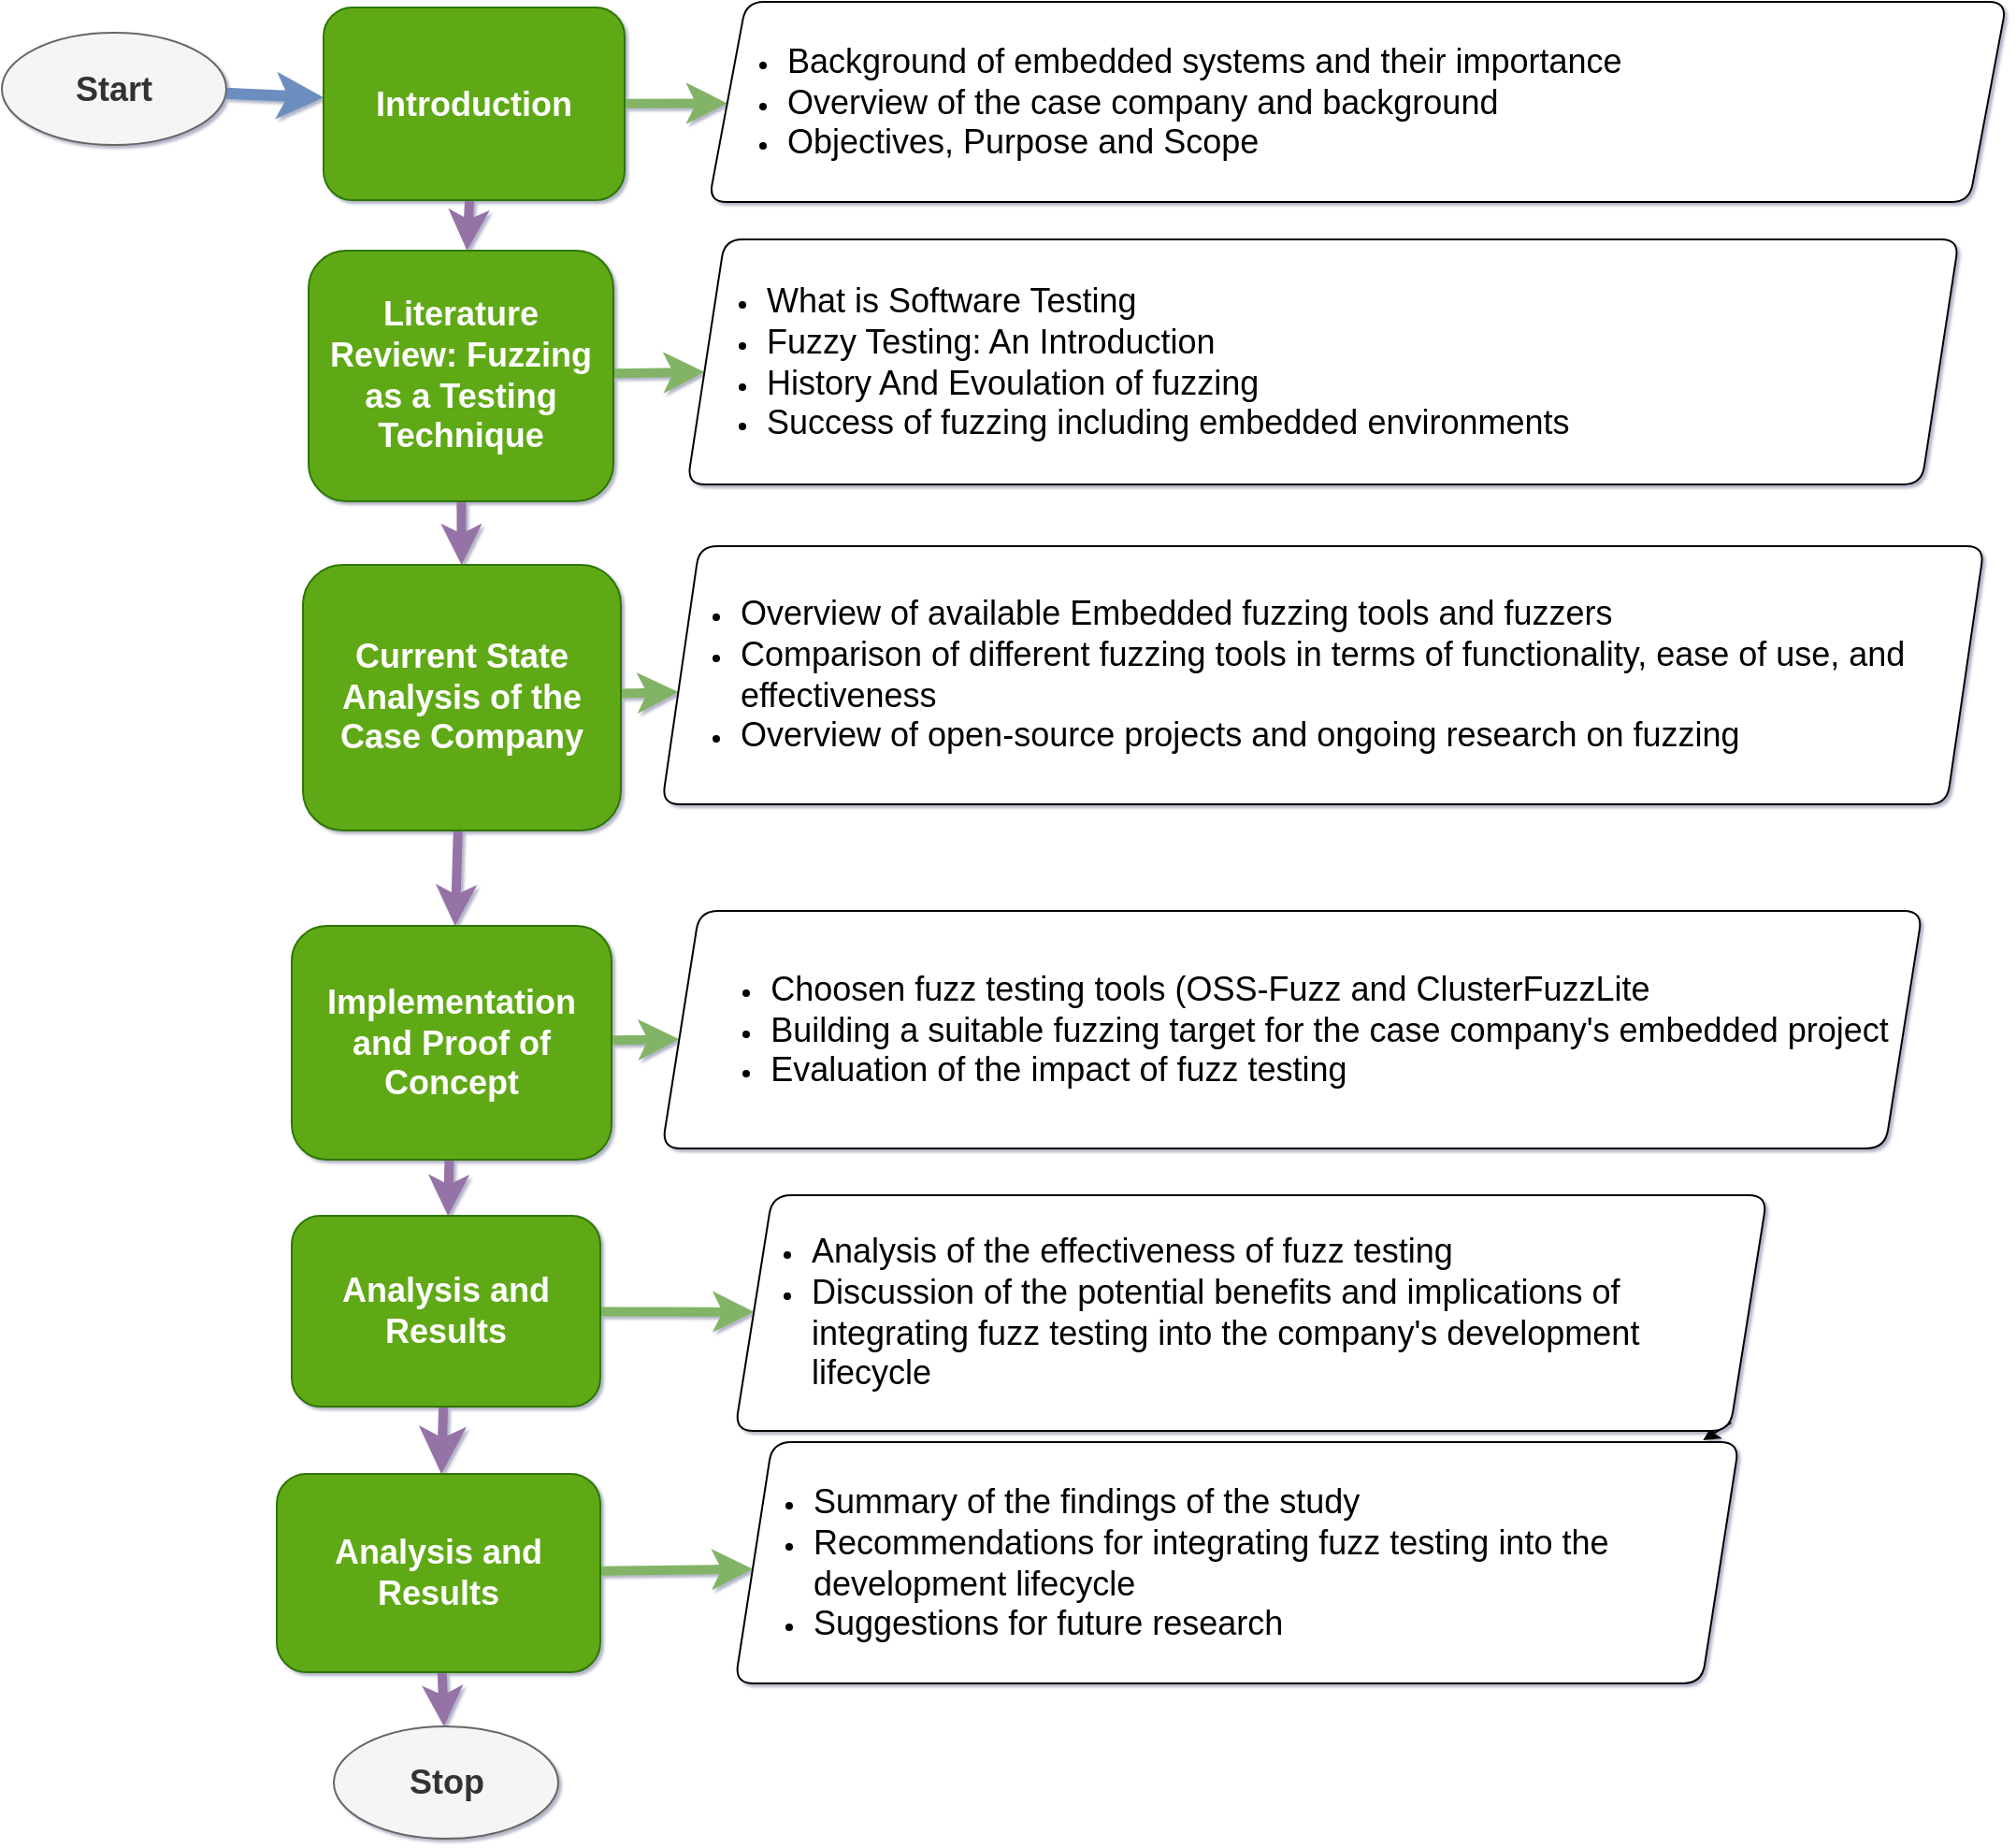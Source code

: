 <mxfile>
    <diagram id="7FGddztJ5h3-KlylFDby" name="Page-1">
        <mxGraphModel dx="1712" dy="1716" grid="0" gridSize="10" guides="1" tooltips="1" connect="1" arrows="1" fold="1" page="1" pageScale="1" pageWidth="850" pageHeight="1100" background="#FFFFFF" math="0" shadow="1">
            <root>
                <mxCell id="0"/>
                <mxCell id="1" parent="0"/>
                <mxCell id="32" value="" style="edgeStyle=none;html=1;fontFamily=Helvetica;fontSize=14;fillColor=#dae8fc;strokeColor=#6c8ebf;strokeWidth=6;" parent="1" source="3" target="10" edge="1">
                    <mxGeometry relative="1" as="geometry"/>
                </mxCell>
                <mxCell id="3" value="&lt;h4&gt;&lt;font style=&quot;font-size: 18px;&quot;&gt;Start&lt;/font&gt;&lt;/h4&gt;" style="ellipse;whiteSpace=wrap;html=1;fillColor=#f5f5f5;fontColor=#333333;strokeColor=#666666;" parent="1" vertex="1">
                    <mxGeometry x="-112" y="-677.5" width="120" height="60" as="geometry"/>
                </mxCell>
                <mxCell id="14" value="" style="edgeStyle=none;html=1;fontFamily=Helvetica;fontSize=14;fillColor=#d5e8d4;strokeColor=#82b366;strokeWidth=5;" parent="1" source="10" target="12" edge="1">
                    <mxGeometry relative="1" as="geometry"/>
                </mxCell>
                <mxCell id="27" value="" style="edgeStyle=none;html=1;fontFamily=Helvetica;fontSize=14;fillColor=#e1d5e7;strokeColor=#9673a6;strokeWidth=5;" parent="1" source="10" target="26" edge="1">
                    <mxGeometry relative="1" as="geometry"/>
                </mxCell>
                <mxCell id="10" value="&lt;h4&gt;&lt;font style=&quot;font-size: 18px;&quot;&gt;Introduction&lt;/font&gt;&lt;/h4&gt;" style="rounded=1;whiteSpace=wrap;html=1;fillColor=#60a917;strokeColor=#2D7600;fontColor=#ffffff;" parent="1" vertex="1">
                    <mxGeometry x="60" y="-691" width="161" height="103" as="geometry"/>
                </mxCell>
                <mxCell id="12" value="&lt;ul&gt;&lt;li&gt;&lt;font style=&quot;font-size: 18px;&quot;&gt;Background of embedded systems and their importance&lt;/font&gt;&lt;/li&gt;&lt;li&gt;&lt;font style=&quot;font-size: 18px;&quot;&gt;Overview of the case company and background&lt;br&gt;&lt;/font&gt;&lt;/li&gt;&lt;li&gt;&lt;font style=&quot;font-size: 18px;&quot;&gt;Objectives, Purpose and Scope&lt;/font&gt;&lt;br&gt;&lt;/li&gt;&lt;/ul&gt;" style="shape=parallelogram;perimeter=parallelogramPerimeter;whiteSpace=wrap;html=1;fixedSize=1;rounded=1;fontFamily=Helvetica;fontSize=14;align=left;arcSize=19;shadow=0;" parent="1" vertex="1">
                    <mxGeometry x="266" y="-694" width="694" height="107" as="geometry"/>
                </mxCell>
                <mxCell id="30" value="" style="edgeStyle=none;html=1;fontFamily=Helvetica;fontSize=14;fillColor=#d5e8d4;strokeColor=#82b366;strokeWidth=5;" parent="1" source="26" target="29" edge="1">
                    <mxGeometry relative="1" as="geometry"/>
                </mxCell>
                <mxCell id="34" value="" style="edgeStyle=none;html=1;fontFamily=Helvetica;fontSize=14;fillColor=#e1d5e7;strokeColor=#9673a6;strokeWidth=5;" parent="1" source="26" target="33" edge="1">
                    <mxGeometry relative="1" as="geometry"/>
                </mxCell>
                <mxCell id="26" value="&lt;h4&gt;&lt;font style=&quot;font-size: 18px;&quot;&gt;Literature Review:&amp;nbsp;Fuzzing as a Testing Technique&lt;/font&gt;&lt;/h4&gt;" style="whiteSpace=wrap;html=1;rounded=1;fontFamily=Helvetica;fontSize=14;fillColor=#60a917;fontColor=#ffffff;strokeColor=#2D7600;" parent="1" vertex="1">
                    <mxGeometry x="52" y="-561" width="163" height="134" as="geometry"/>
                </mxCell>
                <mxCell id="29" value="&lt;ul&gt;&lt;li&gt;&lt;font style=&quot;font-size: 18px;&quot;&gt;What is Software Testing&lt;br&gt;&lt;/font&gt;&lt;/li&gt;&lt;li&gt;&lt;font style=&quot;font-size: 18px;&quot;&gt;Fuzzy Testing: An Introduction&lt;/font&gt;&lt;/li&gt;&lt;li&gt;&lt;font style=&quot;font-size: 18px;&quot;&gt;History And Evoulation of fuzzing&lt;/font&gt;&lt;/li&gt;&lt;li&gt;&lt;span style=&quot;font-size: 18px; background-color: initial;&quot;&gt;Success of fuzzing including embedded environments&lt;/span&gt;&lt;br&gt;&lt;/li&gt;&lt;/ul&gt;" style="shape=parallelogram;perimeter=parallelogramPerimeter;whiteSpace=wrap;html=1;fixedSize=1;rounded=1;fontFamily=Helvetica;fontSize=14;align=left;arcSize=19;" parent="1" vertex="1">
                    <mxGeometry x="254.5" y="-567" width="680" height="131" as="geometry"/>
                </mxCell>
                <mxCell id="41" value="" style="edgeStyle=none;html=1;fontFamily=Helvetica;fontSize=14;fillColor=#d5e8d4;strokeColor=#82b366;strokeWidth=5;" parent="1" source="33" target="35" edge="1">
                    <mxGeometry relative="1" as="geometry"/>
                </mxCell>
                <mxCell id="43" value="" style="edgeStyle=none;html=1;fontFamily=Helvetica;fontSize=14;fillColor=#e1d5e7;strokeColor=#9673a6;strokeWidth=5;" parent="1" source="33" target="42" edge="1">
                    <mxGeometry relative="1" as="geometry"/>
                </mxCell>
                <mxCell id="33" value="&lt;h3&gt;&lt;font style=&quot;font-size: 18px;&quot;&gt;Current State Analysis of the Case Company&lt;/font&gt;&lt;/h3&gt;" style="whiteSpace=wrap;html=1;fontSize=14;rounded=1;fontFamily=Helvetica;fillColor=#60a917;fontColor=#ffffff;strokeColor=#2D7600;" parent="1" vertex="1">
                    <mxGeometry x="49" y="-393" width="170" height="142" as="geometry"/>
                </mxCell>
                <mxCell id="35" value="&lt;ul&gt;&lt;li&gt;&lt;font style=&quot;font-size: 18px;&quot;&gt;Overview of available Embedded fuzzing tools and fuzzers&lt;br&gt;&lt;/font&gt;&lt;/li&gt;&lt;li&gt;&lt;font style=&quot;font-size: 18px;&quot;&gt;Comparison of different fuzzing tools in terms of functionality, ease of use, and effectiveness&lt;br&gt;&lt;/font&gt;&lt;/li&gt;&lt;li&gt;&lt;font style=&quot;font-size: 18px;&quot;&gt;Overview of open-source projects and ongoing research on fuzzing&lt;/font&gt;&lt;br&gt;&lt;/li&gt;&lt;/ul&gt;" style="shape=parallelogram;perimeter=parallelogramPerimeter;whiteSpace=wrap;html=1;fixedSize=1;rounded=1;fontFamily=Helvetica;fontSize=14;align=left;arcSize=19;" parent="1" vertex="1">
                    <mxGeometry x="241" y="-403" width="707" height="138" as="geometry"/>
                </mxCell>
                <mxCell id="46" value="" style="edgeStyle=none;html=1;fontFamily=Helvetica;fontSize=14;fillColor=#d5e8d4;strokeColor=#82b366;strokeWidth=5;" parent="1" source="42" target="44" edge="1">
                    <mxGeometry relative="1" as="geometry"/>
                </mxCell>
                <mxCell id="48" value="" style="edgeStyle=none;html=1;fontFamily=Helvetica;fontSize=14;fillColor=#e1d5e7;strokeColor=#9673a6;strokeWidth=5;" parent="1" source="42" target="47" edge="1">
                    <mxGeometry relative="1" as="geometry"/>
                </mxCell>
                <mxCell id="42" value="&lt;h3&gt;&lt;font style=&quot;font-size: 18px;&quot;&gt;Implementation and Proof of Concept&lt;/font&gt;&lt;/h3&gt;" style="whiteSpace=wrap;html=1;fontSize=14;rounded=1;fillColor=#60a917;fontColor=#ffffff;strokeColor=#2D7600;" parent="1" vertex="1">
                    <mxGeometry x="43" y="-200" width="171" height="125" as="geometry"/>
                </mxCell>
                <mxCell id="44" value="&lt;ul style=&quot;text-align: left;&quot;&gt;&lt;li&gt;&lt;font style=&quot;font-size: 18px;&quot;&gt;Choosen fuzz testing tools (OSS-Fuzz and&amp;nbsp;ClusterFuzzLite&lt;/font&gt;&lt;/li&gt;&lt;li&gt;&lt;font style=&quot;font-size: 18px;&quot;&gt;Building a suitable fuzzing target for the case company's embedded project&lt;br&gt;&lt;/font&gt;&lt;/li&gt;&lt;li&gt;&lt;font style=&quot;font-size: 18px;&quot;&gt;Evaluation of the impact of fuzz testing&lt;/font&gt;&lt;/li&gt;&lt;/ul&gt;" style="shape=parallelogram;perimeter=parallelogramPerimeter;whiteSpace=wrap;html=1;fixedSize=1;fontSize=14;rounded=1;fontFamily=Helvetica;" parent="1" vertex="1">
                    <mxGeometry x="241" y="-208" width="674" height="127" as="geometry"/>
                </mxCell>
                <mxCell id="50" value="" style="edgeStyle=none;html=1;fontFamily=Helvetica;fontSize=14;fillColor=#d5e8d4;strokeColor=#82b366;strokeWidth=5;" parent="1" source="47" target="49" edge="1">
                    <mxGeometry relative="1" as="geometry"/>
                </mxCell>
                <mxCell id="53" value="" style="edgeStyle=none;html=1;fontFamily=Helvetica;fontSize=12;fillColor=#e1d5e7;strokeColor=#9673a6;endSize=9.44;strokeWidth=5;" parent="1" source="47" target="52" edge="1">
                    <mxGeometry relative="1" as="geometry"/>
                </mxCell>
                <mxCell id="47" value="&lt;h3&gt;&lt;font style=&quot;font-size: 18px;&quot;&gt;Analysis and Results&lt;/font&gt;&lt;/h3&gt;" style="whiteSpace=wrap;html=1;fontSize=14;rounded=1;fontFamily=Helvetica;fillColor=#60a917;fontColor=#ffffff;strokeColor=#2D7600;" parent="1" vertex="1">
                    <mxGeometry x="43" y="-45" width="165" height="102" as="geometry"/>
                </mxCell>
                <mxCell id="59" style="edgeStyle=none;html=1;exitX=1;exitY=1;exitDx=0;exitDy=0;entryX=0.964;entryY=-0.008;entryDx=0;entryDy=0;entryPerimeter=0;fontSize=18;" parent="1" source="49" target="54" edge="1">
                    <mxGeometry relative="1" as="geometry"/>
                </mxCell>
                <mxCell id="49" value="&lt;ul style=&quot;text-align: left;&quot;&gt;&lt;li&gt;&lt;font style=&quot;font-size: 18px;&quot;&gt;Analysis of the effectiveness of fuzz testing&lt;/font&gt;&lt;/li&gt;&lt;li&gt;&lt;font style=&quot;font-size: 18px;&quot;&gt;Discussion of the potential benefits and implications of integrating fuzz testing into the company's development lifecycle&lt;/font&gt;&lt;/li&gt;&lt;/ul&gt;" style="shape=parallelogram;perimeter=parallelogramPerimeter;whiteSpace=wrap;html=1;fixedSize=1;fontSize=14;rounded=1;fontFamily=Helvetica;" parent="1" vertex="1">
                    <mxGeometry x="280" y="-56" width="552" height="126" as="geometry"/>
                </mxCell>
                <mxCell id="56" value="" style="edgeStyle=none;html=1;fontFamily=Helvetica;fontSize=12;fillColor=#d5e8d4;strokeColor=#82b366;strokeWidth=5;" parent="1" source="52" target="54" edge="1">
                    <mxGeometry relative="1" as="geometry"/>
                </mxCell>
                <mxCell id="58" value="" style="edgeStyle=none;html=1;fontFamily=Helvetica;fontSize=12;fillColor=#e1d5e7;strokeColor=#9673a6;strokeWidth=5;" parent="1" source="52" target="57" edge="1">
                    <mxGeometry relative="1" as="geometry"/>
                </mxCell>
                <mxCell id="52" value="&lt;h3&gt;&lt;font style=&quot;font-size: 18px;&quot;&gt;Analysis and Results&lt;/font&gt;&lt;/h3&gt;" style="whiteSpace=wrap;html=1;fontSize=14;rounded=1;fontFamily=Helvetica;fillColor=#60a917;fontColor=#ffffff;strokeColor=#2D7600;" parent="1" vertex="1">
                    <mxGeometry x="35" y="93" width="173" height="106" as="geometry"/>
                </mxCell>
                <mxCell id="54" value="&lt;ul style=&quot;&quot;&gt;&lt;li&gt;&lt;font style=&quot;font-size: 18px;&quot;&gt;Summary of the findings of the study&lt;/font&gt;&lt;/li&gt;&lt;li&gt;&lt;font style=&quot;font-size: 18px;&quot;&gt;Recommendations for integrating fuzz testing into the development lifecycle&lt;/font&gt;&lt;/li&gt;&lt;li&gt;&lt;font style=&quot;font-size: 18px;&quot;&gt;Suggestions for future research&lt;/font&gt;&lt;br&gt;&lt;/li&gt;&lt;/ul&gt;" style="shape=parallelogram;perimeter=parallelogramPerimeter;whiteSpace=wrap;html=1;fixedSize=1;fontSize=14;rounded=1;fontFamily=Helvetica;align=left;" parent="1" vertex="1">
                    <mxGeometry x="280" y="76" width="537" height="129" as="geometry"/>
                </mxCell>
                <mxCell id="57" value="&lt;h4&gt;&lt;font style=&quot;font-size: 18px;&quot;&gt;Stop&lt;/font&gt;&lt;/h4&gt;" style="ellipse;whiteSpace=wrap;html=1;fillColor=#f5f5f5;fontColor=#333333;strokeColor=#666666;gradientColor=none;" parent="1" vertex="1">
                    <mxGeometry x="65.5" y="228" width="120" height="60" as="geometry"/>
                </mxCell>
            </root>
        </mxGraphModel>
    </diagram>
</mxfile>